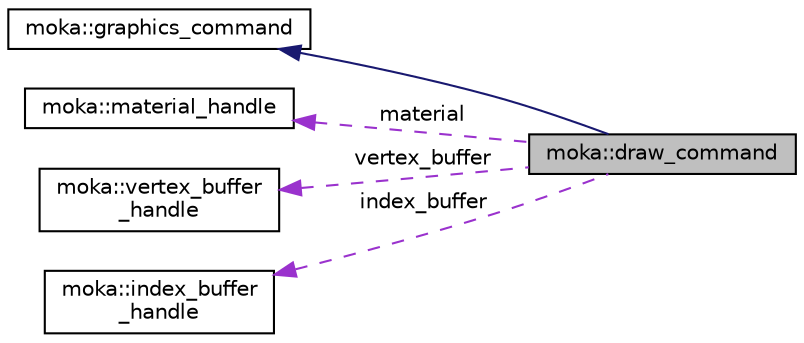digraph "moka::draw_command"
{
 // LATEX_PDF_SIZE
  edge [fontname="Helvetica",fontsize="10",labelfontname="Helvetica",labelfontsize="10"];
  node [fontname="Helvetica",fontsize="10",shape=record];
  rankdir="LR";
  Node2 [label="moka::draw_command",height=0.2,width=0.4,color="black", fillcolor="grey75", style="filled", fontcolor="black",tooltip="Render primitives using the specified material. Contains vertex buffer, index buffer (optional) and m..."];
  Node3 -> Node2 [dir="back",color="midnightblue",fontsize="10",style="solid",fontname="Helvetica"];
  Node3 [label="moka::graphics_command",height=0.2,width=0.4,color="black", fillcolor="white", style="filled",URL="$classmoka_1_1graphics__command.html",tooltip="Base type for graphics commands."];
  Node4 -> Node2 [dir="back",color="darkorchid3",fontsize="10",style="dashed",label=" material" ,fontname="Helvetica"];
  Node4 [label="moka::material_handle",height=0.2,width=0.4,color="black", fillcolor="white", style="filled",URL="$structmoka_1_1material__handle.html",tooltip="A unique identifier for a material."];
  Node5 -> Node2 [dir="back",color="darkorchid3",fontsize="10",style="dashed",label=" vertex_buffer" ,fontname="Helvetica"];
  Node5 [label="moka::vertex_buffer\l_handle",height=0.2,width=0.4,color="black", fillcolor="white", style="filled",URL="$structmoka_1_1vertex__buffer__handle.html",tooltip="A handle to a vertex buffer object on the device."];
  Node6 -> Node2 [dir="back",color="darkorchid3",fontsize="10",style="dashed",label=" index_buffer" ,fontname="Helvetica"];
  Node6 [label="moka::index_buffer\l_handle",height=0.2,width=0.4,color="black", fillcolor="white", style="filled",URL="$structmoka_1_1index__buffer__handle.html",tooltip="A handle to a index buffer object on the device."];
}
